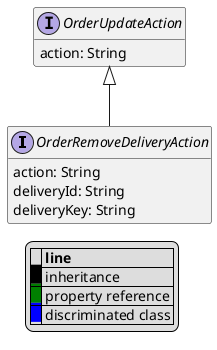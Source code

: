 @startuml

hide empty fields
hide empty methods
legend
|= |= line |
|<back:black>   </back>| inheritance |
|<back:green>   </back>| property reference |
|<back:blue>   </back>| discriminated class |
endlegend
interface OrderRemoveDeliveryAction [[OrderRemoveDeliveryAction.svg]] extends OrderUpdateAction {
    action: String
    deliveryId: String
    deliveryKey: String
}
interface OrderUpdateAction [[OrderUpdateAction.svg]]  {
    action: String
}





@enduml
